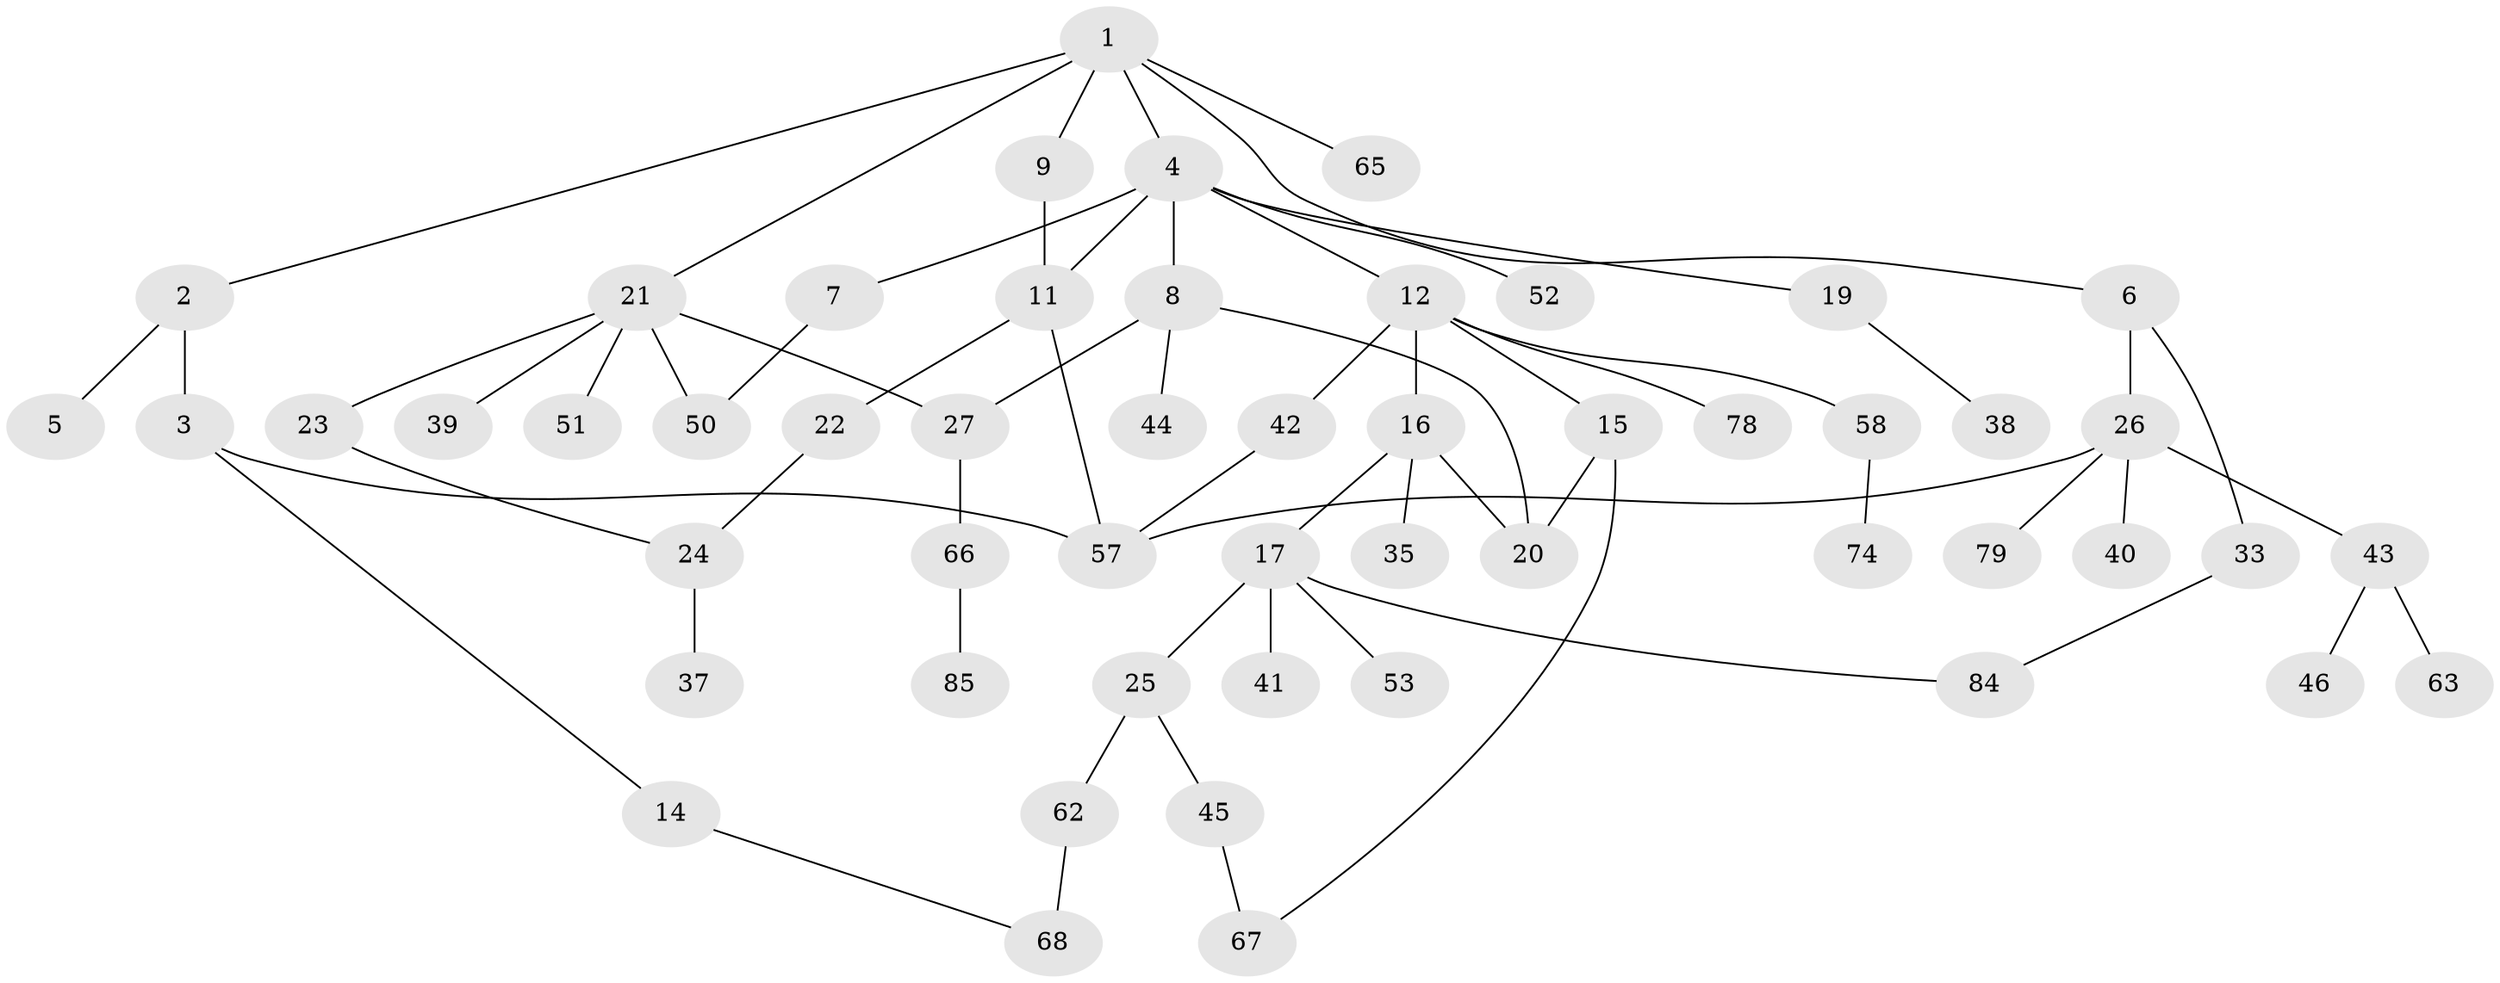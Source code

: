 // original degree distribution, {6: 0.023529411764705882, 4: 0.12941176470588237, 5: 0.03529411764705882, 1: 0.3176470588235294, 3: 0.11764705882352941, 2: 0.3764705882352941}
// Generated by graph-tools (version 1.1) at 2025/10/02/27/25 16:10:51]
// undirected, 53 vertices, 64 edges
graph export_dot {
graph [start="1"]
  node [color=gray90,style=filled];
  1 [super="+59"];
  2 [super="+77"];
  3 [super="+28"];
  4 [super="+10"];
  5;
  6 [super="+18"];
  7 [super="+55"];
  8 [super="+73"];
  9 [super="+13"];
  11 [super="+30"];
  12 [super="+54"];
  14;
  15 [super="+81"];
  16 [super="+76"];
  17 [super="+34"];
  19 [super="+75"];
  20 [super="+82"];
  21 [super="+31"];
  22;
  23;
  24 [super="+49"];
  25 [super="+32"];
  26 [super="+29"];
  27 [super="+61"];
  33 [super="+72"];
  35 [super="+36"];
  37;
  38 [super="+80"];
  39 [super="+47"];
  40 [super="+69"];
  41;
  42;
  43 [super="+48"];
  44 [super="+60"];
  45 [super="+83"];
  46;
  50 [super="+71"];
  51 [super="+56"];
  52;
  53;
  57 [super="+64"];
  58;
  62;
  63;
  65;
  66;
  67;
  68 [super="+70"];
  74;
  78;
  79;
  84;
  85;
  1 -- 2;
  1 -- 4;
  1 -- 6;
  1 -- 9;
  1 -- 21;
  1 -- 65;
  2 -- 3;
  2 -- 5;
  3 -- 14;
  3 -- 57;
  4 -- 7;
  4 -- 8;
  4 -- 52;
  4 -- 11;
  4 -- 19;
  4 -- 12;
  6 -- 33;
  6 -- 26;
  7 -- 50;
  8 -- 20;
  8 -- 27;
  8 -- 44;
  9 -- 11;
  11 -- 22;
  11 -- 57;
  12 -- 15;
  12 -- 16;
  12 -- 42;
  12 -- 58;
  12 -- 78;
  14 -- 68;
  15 -- 67;
  15 -- 20;
  16 -- 17;
  16 -- 35;
  16 -- 20;
  17 -- 25;
  17 -- 84;
  17 -- 53;
  17 -- 41;
  19 -- 38;
  21 -- 23;
  21 -- 51;
  21 -- 39;
  21 -- 27;
  21 -- 50;
  22 -- 24;
  23 -- 24;
  24 -- 37;
  25 -- 45;
  25 -- 62;
  26 -- 40;
  26 -- 43;
  26 -- 79;
  26 -- 57;
  27 -- 66;
  33 -- 84;
  42 -- 57;
  43 -- 46;
  43 -- 63;
  45 -- 67;
  58 -- 74;
  62 -- 68;
  66 -- 85;
}
